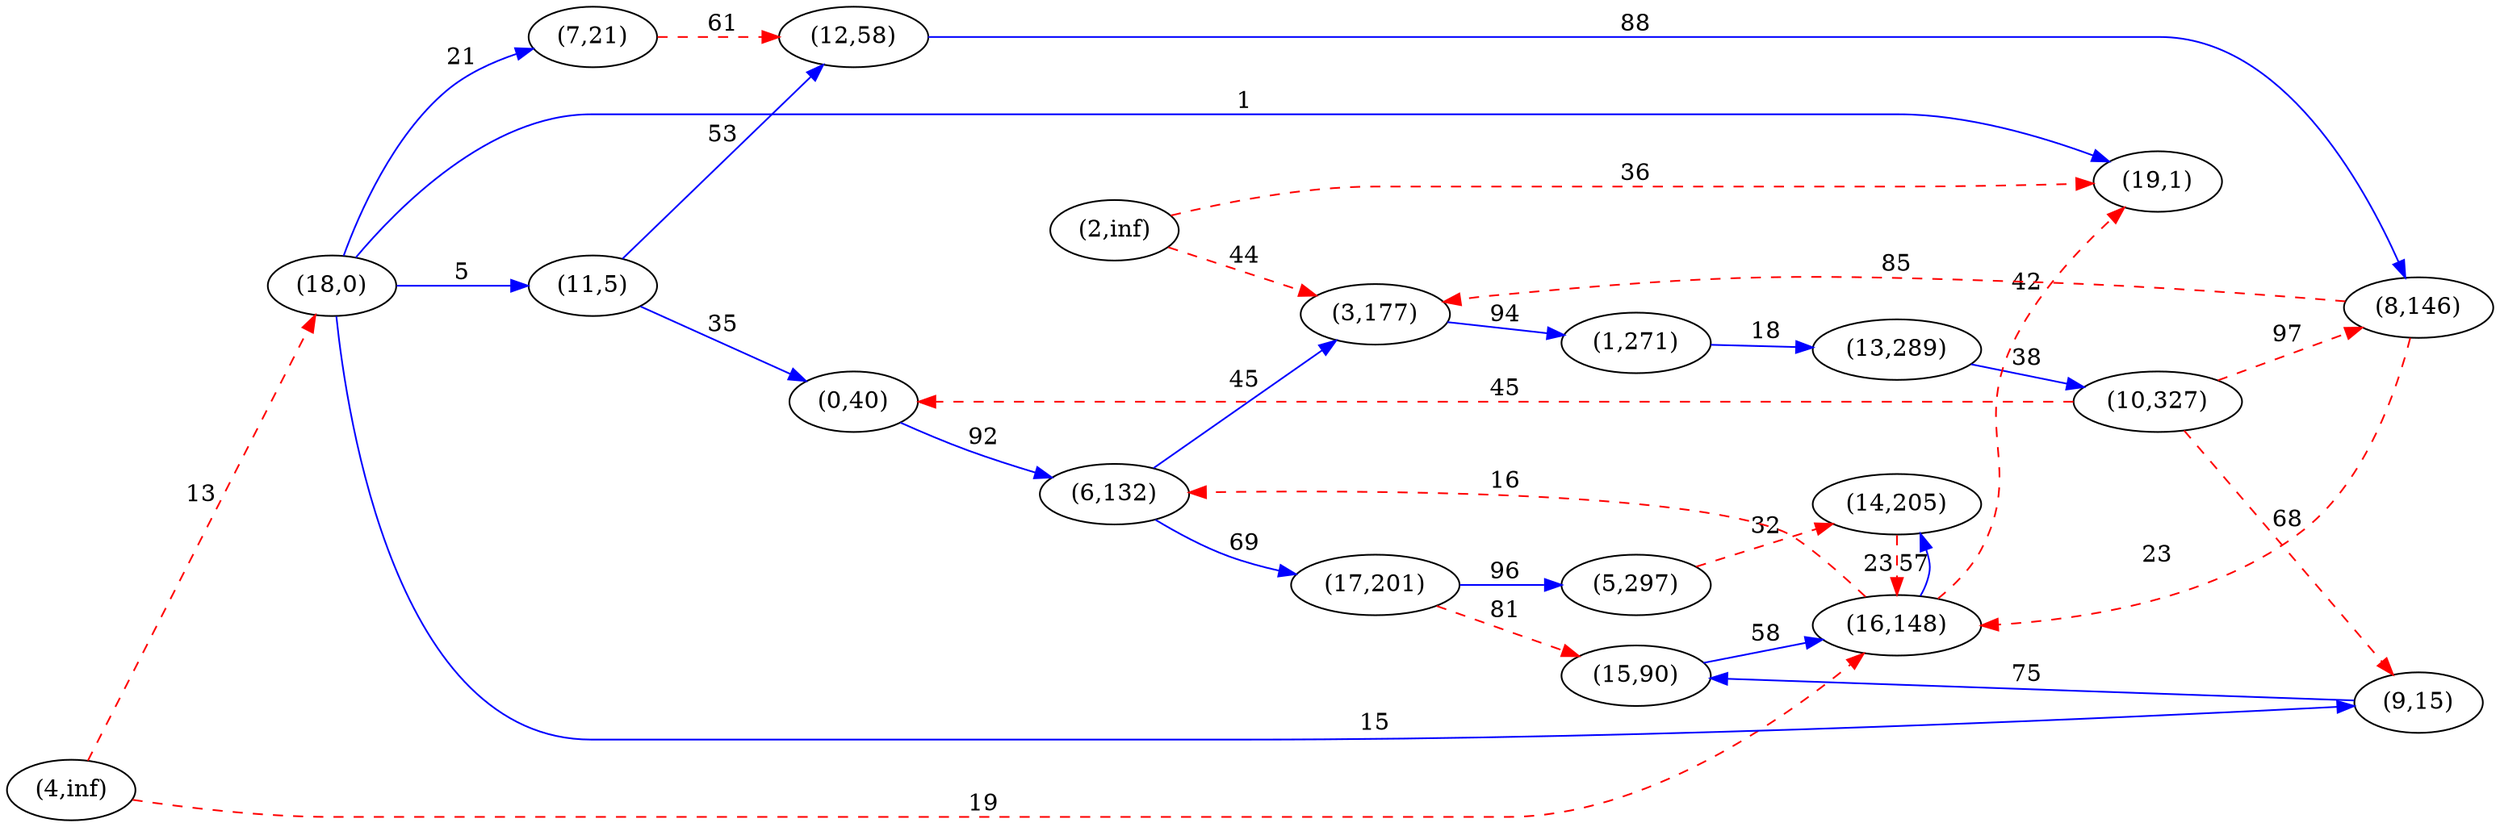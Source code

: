 digraph G {
ranksep = "equally";
rankdir = LR;
{rank = same; "(0,40)"; };
{rank = same; "(6,132)"; };
{rank = same; "(3,177)"; "(17,201)"; };
{rank = same; "(1,271)"; "(5,297)"; "(15,90)"; };
{rank = same; "(13,289)"; "(14,205)"; "(16,148)"; };
{rank = same; "(10,327)"; "(19,1)"; };
{rank = same; "(9,15)"; "(8,146)"; };
{rank = same; };
{rank = same; "(2,inf)"; };
{rank = same; };
{rank = same; "(4,inf)"; };
{rank = same; "(18,0)"; };
{rank = same; "(11,5)"; "(7,21)"; };
{rank = same; "(12,58)"; };
{rank = same; };
"(0,40)"->"(6,132)"[label="92" color = "blue"];
"(6,132)"->"(3,177)"[label="45" color = "blue"];
"(6,132)"->"(17,201)"[label="69" color = "blue"];
"(3,177)"->"(1,271)"[label="94" color = "blue"];
"(17,201)"->"(5,297)"[label="96" color = "blue"];
"(17,201)"->"(15,90)"[label="81" color = "red" style = "dashed" ];
"(1,271)"->"(13,289)"[label="18" color = "blue"];
"(5,297)"->"(14,205)"[label="32" color = "red" style = "dashed" ];
"(15,90)"->"(16,148)"[label="58" color = "blue"];
"(13,289)"->"(10,327)"[label="38" color = "blue"];
"(14,205)"->"(16,148)"[label="23" color = "red" style = "dashed" ];
"(16,148)"->"(14,205)"[label="57" color = "blue"];
"(16,148)"->"(6,132)"[label="16" color = "red" style = "dashed" ];
"(16,148)"->"(19,1)"[label="42" color = "red" style = "dashed" ];
"(10,327)"->"(9,15)"[label="68" color = "red" style = "dashed" ];
"(10,327)"->"(8,146)"[label="97" color = "red" style = "dashed" ];
"(10,327)"->"(0,40)"[label="45" color = "red" style = "dashed" ];
"(19,1)"
"(9,15)"->"(15,90)"[label="75" color = "blue"];
"(8,146)"->"(16,148)"[label="23" color = "red" style = "dashed" ];
"(8,146)"->"(3,177)"[label="85" color = "red" style = "dashed" ];
"(2,inf)"->"(3,177)"[label="44" color = "red" style = "dashed" ];
"(2,inf)"->"(19,1)"[label="36" color = "red" style = "dashed" ];
"(4,inf)"->"(16,148)"[label="19" color = "red" style = "dashed" ];
"(4,inf)"->"(18,0)"[label="13" color = "red" style = "dashed" ];
"(18,0)"->"(9,15)"[label="15" color = "blue"];
"(18,0)"->"(11,5)"[label="5" color = "blue"];
"(18,0)"->"(7,21)"[label="21" color = "blue"];
"(18,0)"->"(19,1)"[label="1" color = "blue"];
"(11,5)"->"(0,40)"[label="35" color = "blue"];
"(11,5)"->"(12,58)"[label="53" color = "blue"];
"(7,21)"->"(12,58)"[label="61" color = "red" style = "dashed" ];
"(12,58)"->"(8,146)"[label="88" color = "blue"];
}
